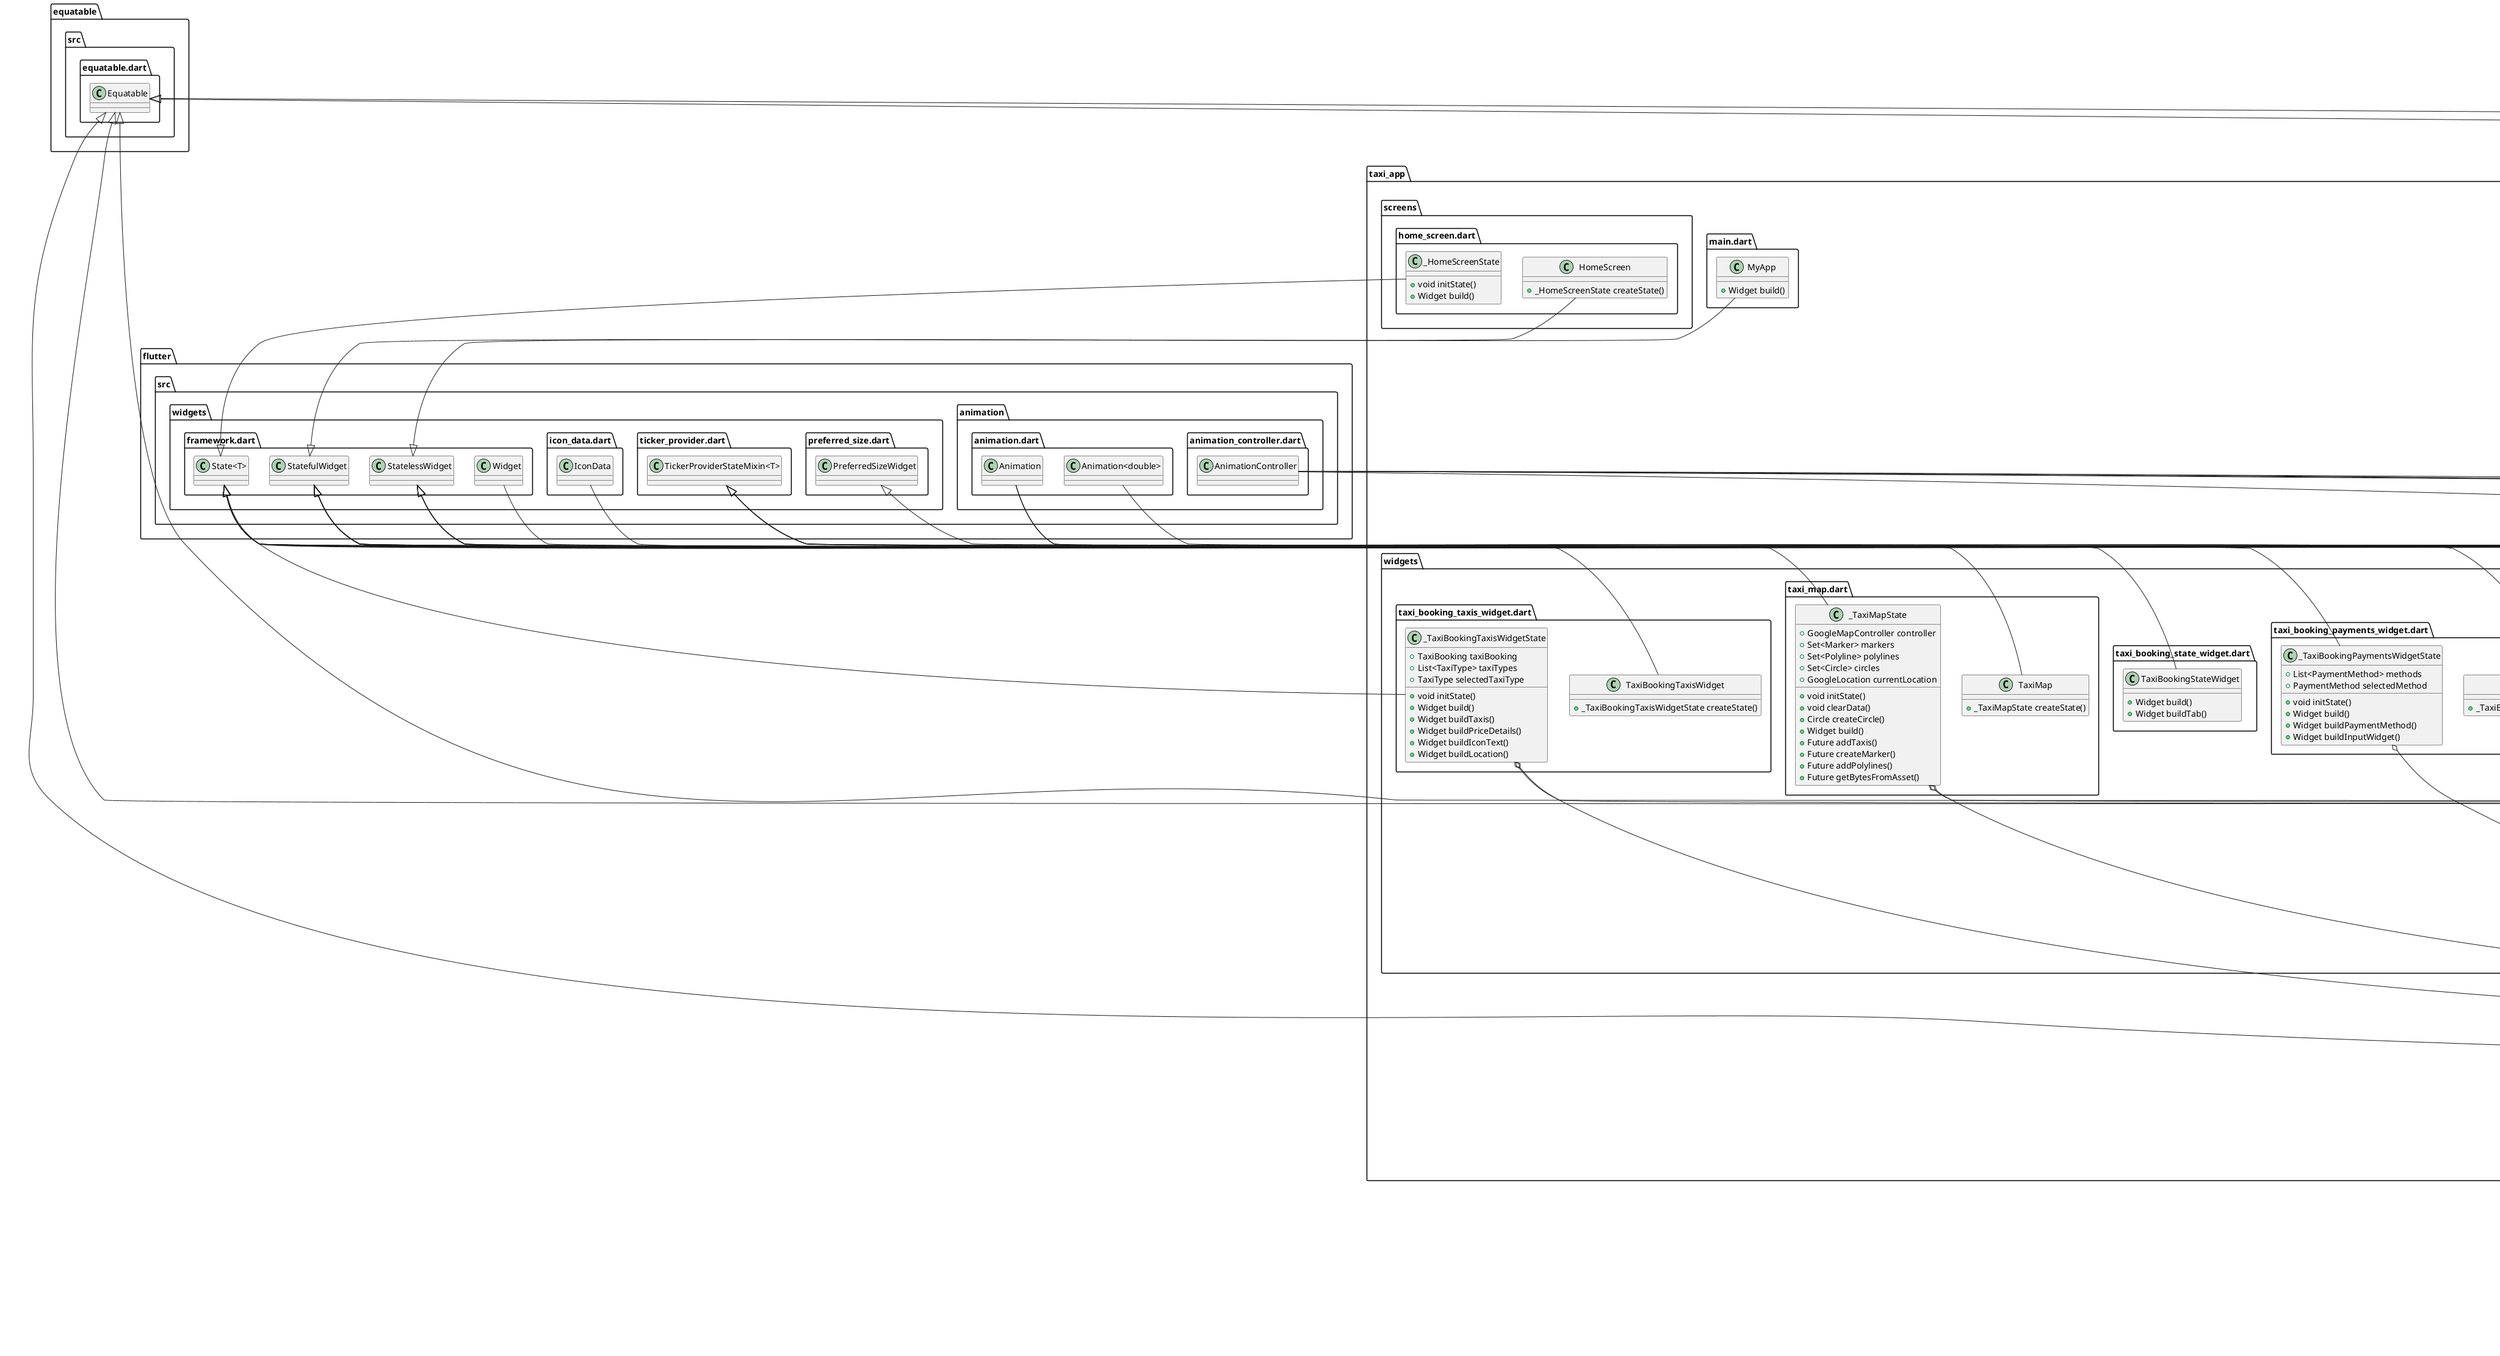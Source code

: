 @startuml
set namespaceSeparator ::

class "taxi_app::bloc::taxi_booking_bloc.dart::TaxiBookingBloc" {
  +TaxiBookingState initialState
  +Stream mapEventToState()
}

"taxi_app::bloc::taxi_booking_bloc.dart::TaxiBookingBloc" o-- "taxi_app::bloc::taxi_booking_state.dart::TaxiBookingState"
"bloc::src::bloc.dart::Bloc<Event, State>" <|-- "taxi_app::bloc::taxi_booking_bloc.dart::TaxiBookingBloc"

abstract class "taxi_app::bloc::taxi_booking_event.dart::TaxiBookingEvent" {
}

"equatable::src::equatable.dart::Equatable" <|-- "taxi_app::bloc::taxi_booking_event.dart::TaxiBookingEvent"

class "taxi_app::bloc::taxi_booking_event.dart::TaxiBookingStartEvent" {
  +List<Object> props
}

"taxi_app::bloc::taxi_booking_event.dart::TaxiBookingEvent" <|-- "taxi_app::bloc::taxi_booking_event.dart::TaxiBookingStartEvent"

class "taxi_app::bloc::taxi_booking_event.dart::DestinationSelectedEvent" {
  +LatLng destination
  +List<Object> props
}

"taxi_app::bloc::taxi_booking_event.dart::DestinationSelectedEvent" o-- "google_maps_flutter::google_maps_flutter.dart::LatLng"
"taxi_app::bloc::taxi_booking_event.dart::TaxiBookingEvent" <|-- "taxi_app::bloc::taxi_booking_event.dart::DestinationSelectedEvent"

class "taxi_app::bloc::taxi_booking_event.dart::DetailsSubmittedEvent" {
  +GoogleLocation source
  +GoogleLocation destination
  +int noOfPersons
  +DateTime bookingTime
  +List<Object> props
}

"taxi_app::bloc::taxi_booking_event.dart::DetailsSubmittedEvent" o-- "taxi_app::models::google_location.dart::GoogleLocation"
"taxi_app::bloc::taxi_booking_event.dart::TaxiBookingEvent" <|-- "taxi_app::bloc::taxi_booking_event.dart::DetailsSubmittedEvent"

class "taxi_app::bloc::taxi_booking_event.dart::TaxiSelectedEvent" {
  +TaxiType taxiType
  +List<Object> props
}

"taxi_app::bloc::taxi_booking_event.dart::TaxiSelectedEvent" o-- "taxi_app::models::taxi_type.dart::TaxiType"
"taxi_app::bloc::taxi_booking_event.dart::TaxiBookingEvent" <|-- "taxi_app::bloc::taxi_booking_event.dart::TaxiSelectedEvent"

class "taxi_app::bloc::taxi_booking_event.dart::PaymentMadeEvent" {
  +PaymentMethod paymentMethod
  +List<Object> props
}

"taxi_app::bloc::taxi_booking_event.dart::PaymentMadeEvent" o-- "taxi_app::models::payment_method.dart::PaymentMethod"
"taxi_app::bloc::taxi_booking_event.dart::TaxiBookingEvent" <|-- "taxi_app::bloc::taxi_booking_event.dart::PaymentMadeEvent"

class "taxi_app::bloc::taxi_booking_event.dart::BackPressedEvent" {
  +List<Object> props
}

"taxi_app::bloc::taxi_booking_event.dart::TaxiBookingEvent" <|-- "taxi_app::bloc::taxi_booking_event.dart::BackPressedEvent"

class "taxi_app::bloc::taxi_booking_event.dart::TaxiBookingCancelEvent" {
  +List<Object> props
}

"taxi_app::bloc::taxi_booking_event.dart::TaxiBookingEvent" <|-- "taxi_app::bloc::taxi_booking_event.dart::TaxiBookingCancelEvent"

abstract class "taxi_app::bloc::taxi_booking_state.dart::TaxiBookingState" {
}

"equatable::src::equatable.dart::Equatable" <|-- "taxi_app::bloc::taxi_booking_state.dart::TaxiBookingState"

class "taxi_app::bloc::taxi_booking_state.dart::TaxiBookingNotInitializedState" {
  +List<Object> props
}

"taxi_app::bloc::taxi_booking_state.dart::TaxiBookingState" <|-- "taxi_app::bloc::taxi_booking_state.dart::TaxiBookingNotInitializedState"

class "taxi_app::bloc::taxi_booking_state.dart::TaxiBookingNotSelectedState" {
  +List<Taxi> taxisAvailable
  +List<Object> props
}

"taxi_app::bloc::taxi_booking_state.dart::TaxiBookingState" <|-- "taxi_app::bloc::taxi_booking_state.dart::TaxiBookingNotSelectedState"

class "taxi_app::bloc::taxi_booking_state.dart::DetailsNotFilledState" {
  +TaxiBooking booking
  +List<Object> props
}

"taxi_app::bloc::taxi_booking_state.dart::DetailsNotFilledState" o-- "taxi_app::models::taxi_booking.dart::TaxiBooking"
"taxi_app::bloc::taxi_booking_state.dart::TaxiBookingState" <|-- "taxi_app::bloc::taxi_booking_state.dart::DetailsNotFilledState"

class "taxi_app::bloc::taxi_booking_state.dart::TaxiNotSelectedState" {
  +TaxiBooking booking
  +List<Object> props
}

"taxi_app::bloc::taxi_booking_state.dart::TaxiNotSelectedState" o-- "taxi_app::models::taxi_booking.dart::TaxiBooking"
"taxi_app::bloc::taxi_booking_state.dart::TaxiBookingState" <|-- "taxi_app::bloc::taxi_booking_state.dart::TaxiNotSelectedState"

class "taxi_app::bloc::taxi_booking_state.dart::PaymentNotInitializedState" {
  +TaxiBooking booking
  +List<PaymentMethod> methodsAvaiable
  +List<Object> props
}

"taxi_app::bloc::taxi_booking_state.dart::PaymentNotInitializedState" o-- "taxi_app::models::taxi_booking.dart::TaxiBooking"
"taxi_app::bloc::taxi_booking_state.dart::TaxiBookingState" <|-- "taxi_app::bloc::taxi_booking_state.dart::PaymentNotInitializedState"

class "taxi_app::bloc::taxi_booking_state.dart::TaxiNotConfirmedState" {
  +TaxiDriver driver
  +TaxiBooking booking
  +List<Object> props
}

"taxi_app::bloc::taxi_booking_state.dart::TaxiNotConfirmedState" o-- "taxi_app::models::taxi_driver.dart::TaxiDriver"
"taxi_app::bloc::taxi_booking_state.dart::TaxiNotConfirmedState" o-- "taxi_app::models::taxi_booking.dart::TaxiBooking"
"taxi_app::bloc::taxi_booking_state.dart::TaxiBookingState" <|-- "taxi_app::bloc::taxi_booking_state.dart::TaxiNotConfirmedState"

class "taxi_app::bloc::taxi_booking_state.dart::TaxiConfirmedState" {
  +TaxiDriver driver
  +TaxiBooking booking
  +List<Object> props
}

"taxi_app::bloc::taxi_booking_state.dart::TaxiConfirmedState" o-- "taxi_app::models::taxi_driver.dart::TaxiDriver"
"taxi_app::bloc::taxi_booking_state.dart::TaxiConfirmedState" o-- "taxi_app::models::taxi_booking.dart::TaxiBooking"
"taxi_app::bloc::taxi_booking_state.dart::TaxiBookingState" <|-- "taxi_app::bloc::taxi_booking_state.dart::TaxiConfirmedState"

class "taxi_app::bloc::taxi_booking_state.dart::TaxiBookingCancelledState" {
  +List<Object> props
}

"taxi_app::bloc::taxi_booking_state.dart::TaxiBookingState" <|-- "taxi_app::bloc::taxi_booking_state.dart::TaxiBookingCancelledState"

class "taxi_app::bloc::taxi_booking_state.dart::TaxiBookingLoadingState" {
  +TaxiBookingState state
  +List<Object> props
}

"taxi_app::bloc::taxi_booking_state.dart::TaxiBookingLoadingState" o-- "taxi_app::bloc::taxi_booking_state.dart::TaxiBookingState"
"taxi_app::bloc::taxi_booking_state.dart::TaxiBookingState" <|-- "taxi_app::bloc::taxi_booking_state.dart::TaxiBookingLoadingState"

class "taxi_app::bloc::taxi_booking_state.dart::TaxiBookingConfirmedState" {
  +TaxiDriver driver
  +TaxiBooking booking
  +List<Object> props
}

"taxi_app::bloc::taxi_booking_state.dart::TaxiBookingConfirmedState" o-- "taxi_app::models::taxi_driver.dart::TaxiDriver"
"taxi_app::bloc::taxi_booking_state.dart::TaxiBookingConfirmedState" o-- "taxi_app::models::taxi_booking.dart::TaxiBooking"
"taxi_app::bloc::taxi_booking_state.dart::TaxiBookingState" <|-- "taxi_app::bloc::taxi_booking_state.dart::TaxiBookingConfirmedState"

class "taxi_app::controllers::location_controller.dart::LocationController" {
  {static} +Future getCurrentLocation()
  {static} +Future getLocationfromId()
  {static} +Future getPolylines()
}

class "taxi_app::controllers::payment_method_controller.dart::PaymentMethodController" {
  {static} +Future getMethods()
}

class "taxi_app::controllers::taxi_booking_controller.dart::TaxiBookingController" {
  {static} +Future getPrice()
  {static} +Future getTaxiDriver()
  {static} +Future getTaxisAvailable()
}

class "taxi_app::controllers::taxi_controller.dart::TaxiController" {
  {static} +Future getTaxis()
}

class "taxi_app::controllers::user_controller.dart::UserController" {
  {static} +User getUser()
}

class "taxi_app::controllers::user_location_controller.dart::UserLocationController" {
  {static} +Future getCurrentLocation()
  {static} +Future getSavedLocations()
}

class "taxi_app::main.dart::MyApp" {
  +Widget build()
}

"flutter::src::widgets::framework.dart::StatelessWidget" <|-- "taxi_app::main.dart::MyApp"

class "taxi_app::models::google_location.dart::GoogleLocation" {
  +String placeId
  +LatLng position
  +String areaDetails
}

"taxi_app::models::google_location.dart::GoogleLocation" o-- "google_maps_flutter::google_maps_flutter.dart::LatLng"

class "taxi_app::models::payment_method.dart::PaymentMethod" {
  +String id
  +String title
  +String icon
  +String description
  +List<Object> props
}

"equatable::src::equatable.dart::Equatable" <|-- "taxi_app::models::payment_method.dart::PaymentMethod"

class "taxi_app::models::taxi.dart::Taxi" {
  +String id
  +String title
  +bool isAvailable
  +String plateNo
  +TaxiType taxiType
  +LatLng position
  +List<Object> props
}

"taxi_app::models::taxi.dart::Taxi" o-- "taxi_app::models::taxi_type.dart::TaxiType"
"taxi_app::models::taxi.dart::Taxi" o-- "google_maps_flutter::google_maps_flutter.dart::LatLng"
"equatable::src::equatable.dart::Equatable" <|-- "taxi_app::models::taxi.dart::Taxi"

class "taxi_app::models::taxi_booking.dart::TaxiBooking" {
  +String id
  +GoogleLocation source
  +GoogleLocation destination
  +int noOfPersons
  +DateTime bookingTime
  +TaxiType taxiType
  +double estimatedPrice
  +PaymentMethod paymentMethod
  +String promoApplied
  +TaxiBooking copyWith()
}

"taxi_app::models::taxi_booking.dart::TaxiBooking" o-- "taxi_app::models::google_location.dart::GoogleLocation"
"taxi_app::models::taxi_booking.dart::TaxiBooking" o-- "taxi_app::models::taxi_type.dart::TaxiType"
"taxi_app::models::taxi_booking.dart::TaxiBooking" o-- "taxi_app::models::payment_method.dart::PaymentMethod"

class "taxi_app::models::taxi_driver.dart::TaxiDriver" {
  +String id
  +String driverName
  +double driverRating
  +String taxiDetails
  +String driverPic
  +List<Object> props
}

"equatable::src::equatable.dart::Equatable" <|-- "taxi_app::models::taxi_driver.dart::TaxiDriver"

class "taxi_app::models::taxi_type.dart::TaxiType" {
  +int index
  {static} +List<TaxiType> values
  {static} +TaxiType Standard
  {static} +TaxiType Premium
  {static} +TaxiType Platinum
}

"taxi_app::models::taxi_type.dart::TaxiType" o-- "taxi_app::models::taxi_type.dart::TaxiType"

class "taxi_app::models::user.dart::User" {
  +String name
  +String mobileNumber
  +String photoUrl
}

class "taxi_app::models::user_location.dart::UserLocationType" {
  +int index
  {static} +List<UserLocationType> values
  {static} +UserLocationType Home
  {static} +UserLocationType Office
}

"taxi_app::models::user_location.dart::UserLocationType" o-- "taxi_app::models::user_location.dart::UserLocationType"

class "taxi_app::models::user_location.dart::UserLocation" {
  +String name
  +UserLocationType locationType
  +LatLng position
  +int minutesFar
}

"taxi_app::models::user_location.dart::UserLocation" o-- "taxi_app::models::user_location.dart::UserLocationType"
"taxi_app::models::user_location.dart::UserLocation" o-- "google_maps_flutter::google_maps_flutter.dart::LatLng"

class "taxi_app::screens::home_screen.dart::HomeScreen" {
  +_HomeScreenState createState()
}

"flutter::src::widgets::framework.dart::StatefulWidget" <|-- "taxi_app::screens::home_screen.dart::HomeScreen"

class "taxi_app::screens::home_screen.dart::_HomeScreenState" {
  +void initState()
  +Widget build()
}

"flutter::src::widgets::framework.dart::State<T>" <|-- "taxi_app::screens::home_screen.dart::_HomeScreenState"

class "taxi_app::storage::taxi_booking_storage.dart::TaxiBookingStorage" {
  {static} -TaxiBooking _taxiBooking
  {static} +Future open()
  {static} +Future addDetails()
  {static} +Future getTaxiBooking()
}

"taxi_app::storage::taxi_booking_storage.dart::TaxiBookingStorage" o-- "taxi_app::models::taxi_booking.dart::TaxiBooking"

class "taxi_app::widgets::dashed_line.dart::DashedLine" {
  +double height
  +double dashWidth
  +Color color
  +Widget build()
}

"taxi_app::widgets::dashed_line.dart::DashedLine" o-- "dart::ui::Color"
"flutter::src::widgets::framework.dart::StatelessWidget" <|-- "taxi_app::widgets::dashed_line.dart::DashedLine"

class "taxi_app::widgets::destination_selection_widget.dart::DestinationSelctionWidget" {
  +_DestinationSelctionWidgetState createState()
}

"flutter::src::widgets::framework.dart::StatefulWidget" <|-- "taxi_app::widgets::destination_selection_widget.dart::DestinationSelctionWidget"

class "taxi_app::widgets::destination_selection_widget.dart::_DestinationSelctionWidgetState" {
  +bool isLoading
  +List<UserLocation> savedLocations
  +AnimationController animationController
  +Animation animation
  +void initState()
  +Future loadDestinations()
  +Widget build()
  +Widget buildDestinationWidget()
  +Widget buildNewDestinationWidget()
  +void selectDestination()
  +void dispose()
}

"taxi_app::widgets::destination_selection_widget.dart::_DestinationSelctionWidgetState" o-- "flutter::src::animation::animation_controller.dart::AnimationController"
"taxi_app::widgets::destination_selection_widget.dart::_DestinationSelctionWidgetState" o-- "flutter::src::animation::animation.dart::Animation"
"flutter::src::widgets::framework.dart::State<T>" <|-- "taxi_app::widgets::destination_selection_widget.dart::_DestinationSelctionWidgetState"
"flutter::src::widgets::ticker_provider.dart::TickerProviderStateMixin<T>" <|-- "taxi_app::widgets::destination_selection_widget.dart::_DestinationSelctionWidgetState"

class "taxi_app::widgets::ease_in_widget.dart::EaseInWidget" {
  +Widget child
  +Function onTap
  +State createState()
}

"taxi_app::widgets::ease_in_widget.dart::EaseInWidget" o-- "flutter::src::widgets::framework.dart::Widget"
"flutter::src::widgets::framework.dart::StatefulWidget" <|-- "taxi_app::widgets::ease_in_widget.dart::EaseInWidget"

class "taxi_app::widgets::ease_in_widget.dart::_EaseInWidgetState" {
  +AnimationController controller
  +Animation<double> easeInAnimation
  +void initState()
  +Widget build()
  +void dispose()
}

"taxi_app::widgets::ease_in_widget.dart::_EaseInWidgetState" o-- "flutter::src::animation::animation_controller.dart::AnimationController"
"taxi_app::widgets::ease_in_widget.dart::_EaseInWidgetState" o-- "flutter::src::animation::animation.dart::Animation<double>"
"flutter::src::widgets::framework.dart::State<T>" <|-- "taxi_app::widgets::ease_in_widget.dart::_EaseInWidgetState"
"flutter::src::widgets::ticker_provider.dart::TickerProviderStateMixin<T>" <|-- "taxi_app::widgets::ease_in_widget.dart::_EaseInWidgetState"

class "taxi_app::widgets::home_app_bar.dart::HomeAppBar" {
  +Size preferredSize
  +_HomeAppBarState createState()
}

"taxi_app::widgets::home_app_bar.dart::HomeAppBar" o-- "dart::ui::Size"
"flutter::src::widgets::framework.dart::StatefulWidget" <|-- "taxi_app::widgets::home_app_bar.dart::HomeAppBar"
"flutter::src::widgets::preferred_size.dart::PreferredSizeWidget" <|-- "taxi_app::widgets::home_app_bar.dart::HomeAppBar"

class "taxi_app::widgets::home_app_bar.dart::_HomeAppBarState" {
  +AnimationController controller
  +void initState()
  +Widget build()
  +void dispose()
}

"taxi_app::widgets::home_app_bar.dart::_HomeAppBarState" o-- "flutter::src::animation::animation_controller.dart::AnimationController"
"flutter::src::widgets::framework.dart::State<T>" <|-- "taxi_app::widgets::home_app_bar.dart::_HomeAppBarState"
"flutter::src::widgets::ticker_provider.dart::TickerProviderStateMixin<T>" <|-- "taxi_app::widgets::home_app_bar.dart::_HomeAppBarState"

class "taxi_app::widgets::home_drawer.dart::HomeDrawer" {
  +Widget build()
  +Widget buildAction()
}

"flutter::src::widgets::framework.dart::StatelessWidget" <|-- "taxi_app::widgets::home_drawer.dart::HomeDrawer"

class "taxi_app::widgets::loading_shimmer.dart::LoadingShimmer" {
  +Widget build()
}

"flutter::src::widgets::framework.dart::StatelessWidget" <|-- "taxi_app::widgets::loading_shimmer.dart::LoadingShimmer"

class "taxi_app::widgets::location_map.dart::LocationMap" {
  +_LocationMapState createState()
}

"flutter::src::widgets::framework.dart::StatefulWidget" <|-- "taxi_app::widgets::location_map.dart::LocationMap"

class "taxi_app::widgets::location_map.dart::_LocationMapState" {
  +Widget build()
}

"flutter::src::widgets::framework.dart::State<T>" <|-- "taxi_app::widgets::location_map.dart::_LocationMapState"

class "taxi_app::widgets::rounded_button.dart::RoundedButton" {
  +String text
  +dynamic Function() onTap
  +IconData iconData
  +Widget build()
}

"taxi_app::widgets::rounded_button.dart::RoundedButton" o-- "taxi_app::widgets::rounded_button.dart::dynamic Function()"
"taxi_app::widgets::rounded_button.dart::RoundedButton" o-- "flutter::src::widgets::icon_data.dart::IconData"
"flutter::src::widgets::framework.dart::StatelessWidget" <|-- "taxi_app::widgets::rounded_button.dart::RoundedButton"

class "taxi_app::widgets::taxi_booking_cancellation_dialog.dart::TaxiBookingCancellationDialog" {
  +Widget build()
}

"flutter::src::widgets::framework.dart::StatelessWidget" <|-- "taxi_app::widgets::taxi_booking_cancellation_dialog.dart::TaxiBookingCancellationDialog"

class "taxi_app::widgets::taxi_booking_confirmed_widget.dart::TaxiBookingConfirmedWidget" {
  +_TaxiBookingConfirmedWidgetState createState()
}

"flutter::src::widgets::framework.dart::StatefulWidget" <|-- "taxi_app::widgets::taxi_booking_confirmed_widget.dart::TaxiBookingConfirmedWidget"

class "taxi_app::widgets::taxi_booking_confirmed_widget.dart::_TaxiBookingConfirmedWidgetState" {
  +AnimationController animationController
  +Animation animation
  +TaxiDriver driver
  +TaxiBooking booking
  +void initState()
  +Widget build()
  +Widget buildDriver()
}

"taxi_app::widgets::taxi_booking_confirmed_widget.dart::_TaxiBookingConfirmedWidgetState" o-- "flutter::src::animation::animation_controller.dart::AnimationController"
"taxi_app::widgets::taxi_booking_confirmed_widget.dart::_TaxiBookingConfirmedWidgetState" o-- "flutter::src::animation::animation.dart::Animation"
"taxi_app::widgets::taxi_booking_confirmed_widget.dart::_TaxiBookingConfirmedWidgetState" o-- "taxi_app::models::taxi_driver.dart::TaxiDriver"
"taxi_app::widgets::taxi_booking_confirmed_widget.dart::_TaxiBookingConfirmedWidgetState" o-- "taxi_app::models::taxi_booking.dart::TaxiBooking"
"flutter::src::widgets::framework.dart::State<T>" <|-- "taxi_app::widgets::taxi_booking_confirmed_widget.dart::_TaxiBookingConfirmedWidgetState"
"flutter::src::widgets::ticker_provider.dart::TickerProviderStateMixin<T>" <|-- "taxi_app::widgets::taxi_booking_confirmed_widget.dart::_TaxiBookingConfirmedWidgetState"

class "taxi_app::widgets::taxi_booking_details_widget.dart::TaxiBookingDetailsWidget" {
  +_TaxiBookingDetailsWidgetState createState()
}

"flutter::src::widgets::framework.dart::StatefulWidget" <|-- "taxi_app::widgets::taxi_booking_details_widget.dart::TaxiBookingDetailsWidget"

class "taxi_app::widgets::taxi_booking_details_widget.dart::_TaxiBookingDetailsWidgetState" {
  +GoogleLocation source
  +GoogleLocation destination
  +int noOfPersons
  +DateTime bookingTime
  +void initState()
  +Widget build()
  +Widget buildPersonSelector()
  +Widget buildTimeSelector()
  +Widget buildContainer()
  +Widget buildTimeContainer()
  +Widget buildInputWidget()
}

"taxi_app::widgets::taxi_booking_details_widget.dart::_TaxiBookingDetailsWidgetState" o-- "taxi_app::models::google_location.dart::GoogleLocation"
"flutter::src::widgets::framework.dart::State<T>" <|-- "taxi_app::widgets::taxi_booking_details_widget.dart::_TaxiBookingDetailsWidgetState"

class "taxi_app::widgets::taxi_booking_home_widget.dart::TaxiBookingHomeWidget" {
  +_TaxiBookingHomeWidgetState createState()
}

"flutter::src::widgets::framework.dart::StatefulWidget" <|-- "taxi_app::widgets::taxi_booking_home_widget.dart::TaxiBookingHomeWidget"

class "taxi_app::widgets::taxi_booking_home_widget.dart::_TaxiBookingHomeWidgetState" {
  +AnimationController animationController
  +Animation animation
  +void initState()
  +Widget build()
  +void dispose()
}

"taxi_app::widgets::taxi_booking_home_widget.dart::_TaxiBookingHomeWidgetState" o-- "flutter::src::animation::animation_controller.dart::AnimationController"
"taxi_app::widgets::taxi_booking_home_widget.dart::_TaxiBookingHomeWidgetState" o-- "flutter::src::animation::animation.dart::Animation"
"flutter::src::widgets::framework.dart::State<T>" <|-- "taxi_app::widgets::taxi_booking_home_widget.dart::_TaxiBookingHomeWidgetState"
"flutter::src::widgets::ticker_provider.dart::TickerProviderStateMixin<T>" <|-- "taxi_app::widgets::taxi_booking_home_widget.dart::_TaxiBookingHomeWidgetState"

class "taxi_app::widgets::taxi_booking_not_confirmed_widget.dart::TaxiBookingNotConfirmedWidget" {
  +_TaxiBookingNotConfirmedWidgetState createState()
}

"flutter::src::widgets::framework.dart::StatefulWidget" <|-- "taxi_app::widgets::taxi_booking_not_confirmed_widget.dart::TaxiBookingNotConfirmedWidget"

class "taxi_app::widgets::taxi_booking_not_confirmed_widget.dart::_TaxiBookingNotConfirmedWidgetState" {
  +TaxiBooking booking
  +TaxiDriver driver
  +void initState()
  +Widget build()
  +Widget buildDriver()
  +Widget buildPriceDetails()
  +Widget buildIconText()
}

"taxi_app::widgets::taxi_booking_not_confirmed_widget.dart::_TaxiBookingNotConfirmedWidgetState" o-- "taxi_app::models::taxi_booking.dart::TaxiBooking"
"taxi_app::widgets::taxi_booking_not_confirmed_widget.dart::_TaxiBookingNotConfirmedWidgetState" o-- "taxi_app::models::taxi_driver.dart::TaxiDriver"
"flutter::src::widgets::framework.dart::State<T>" <|-- "taxi_app::widgets::taxi_booking_not_confirmed_widget.dart::_TaxiBookingNotConfirmedWidgetState"

class "taxi_app::widgets::taxi_booking_payments_widget.dart::TaxiBookingPaymentsWidget" {
  +_TaxiBookingPaymentsWidgetState createState()
}

"flutter::src::widgets::framework.dart::StatefulWidget" <|-- "taxi_app::widgets::taxi_booking_payments_widget.dart::TaxiBookingPaymentsWidget"

class "taxi_app::widgets::taxi_booking_payments_widget.dart::_TaxiBookingPaymentsWidgetState" {
  +List<PaymentMethod> methods
  +PaymentMethod selectedMethod
  +void initState()
  +Widget build()
  +Widget buildPaymentMethod()
  +Widget buildInputWidget()
}

"taxi_app::widgets::taxi_booking_payments_widget.dart::_TaxiBookingPaymentsWidgetState" o-- "taxi_app::models::payment_method.dart::PaymentMethod"
"flutter::src::widgets::framework.dart::State<T>" <|-- "taxi_app::widgets::taxi_booking_payments_widget.dart::_TaxiBookingPaymentsWidgetState"

class "taxi_app::widgets::taxi_booking_state_widget.dart::TaxiBookingStateWidget" {
  +Widget build()
  +Widget buildTab()
}

"flutter::src::widgets::framework.dart::StatelessWidget" <|-- "taxi_app::widgets::taxi_booking_state_widget.dart::TaxiBookingStateWidget"

class "taxi_app::widgets::taxi_booking_taxis_widget.dart::TaxiBookingTaxisWidget" {
  +_TaxiBookingTaxisWidgetState createState()
}

"flutter::src::widgets::framework.dart::StatefulWidget" <|-- "taxi_app::widgets::taxi_booking_taxis_widget.dart::TaxiBookingTaxisWidget"

class "taxi_app::widgets::taxi_booking_taxis_widget.dart::_TaxiBookingTaxisWidgetState" {
  +TaxiBooking taxiBooking
  +List<TaxiType> taxiTypes
  +TaxiType selectedTaxiType
  +void initState()
  +Widget build()
  +Widget buildTaxis()
  +Widget buildPriceDetails()
  +Widget buildIconText()
  +Widget buildLocation()
}

"taxi_app::widgets::taxi_booking_taxis_widget.dart::_TaxiBookingTaxisWidgetState" o-- "taxi_app::models::taxi_booking.dart::TaxiBooking"
"taxi_app::widgets::taxi_booking_taxis_widget.dart::_TaxiBookingTaxisWidgetState" o-- "taxi_app::models::taxi_type.dart::TaxiType"
"flutter::src::widgets::framework.dart::State<T>" <|-- "taxi_app::widgets::taxi_booking_taxis_widget.dart::_TaxiBookingTaxisWidgetState"

class "taxi_app::widgets::taxi_map.dart::TaxiMap" {
  +_TaxiMapState createState()
}

"flutter::src::widgets::framework.dart::StatefulWidget" <|-- "taxi_app::widgets::taxi_map.dart::TaxiMap"

class "taxi_app::widgets::taxi_map.dart::_TaxiMapState" {
  +GoogleMapController controller
  +Set<Marker> markers
  +Set<Polyline> polylines
  +Set<Circle> circles
  +GoogleLocation currentLocation
  +void initState()
  +void clearData()
  +Circle createCircle()
  +Widget build()
  +Future addTaxis()
  +Future createMarker()
  +Future addPolylines()
  +Future getBytesFromAsset()
}

"taxi_app::widgets::taxi_map.dart::_TaxiMapState" o-- "google_maps_flutter::google_maps_flutter.dart::GoogleMapController"
"taxi_app::widgets::taxi_map.dart::_TaxiMapState" o-- "taxi_app::models::google_location.dart::GoogleLocation"
"flutter::src::widgets::framework.dart::State<T>" <|-- "taxi_app::widgets::taxi_map.dart::_TaxiMapState"


@enduml